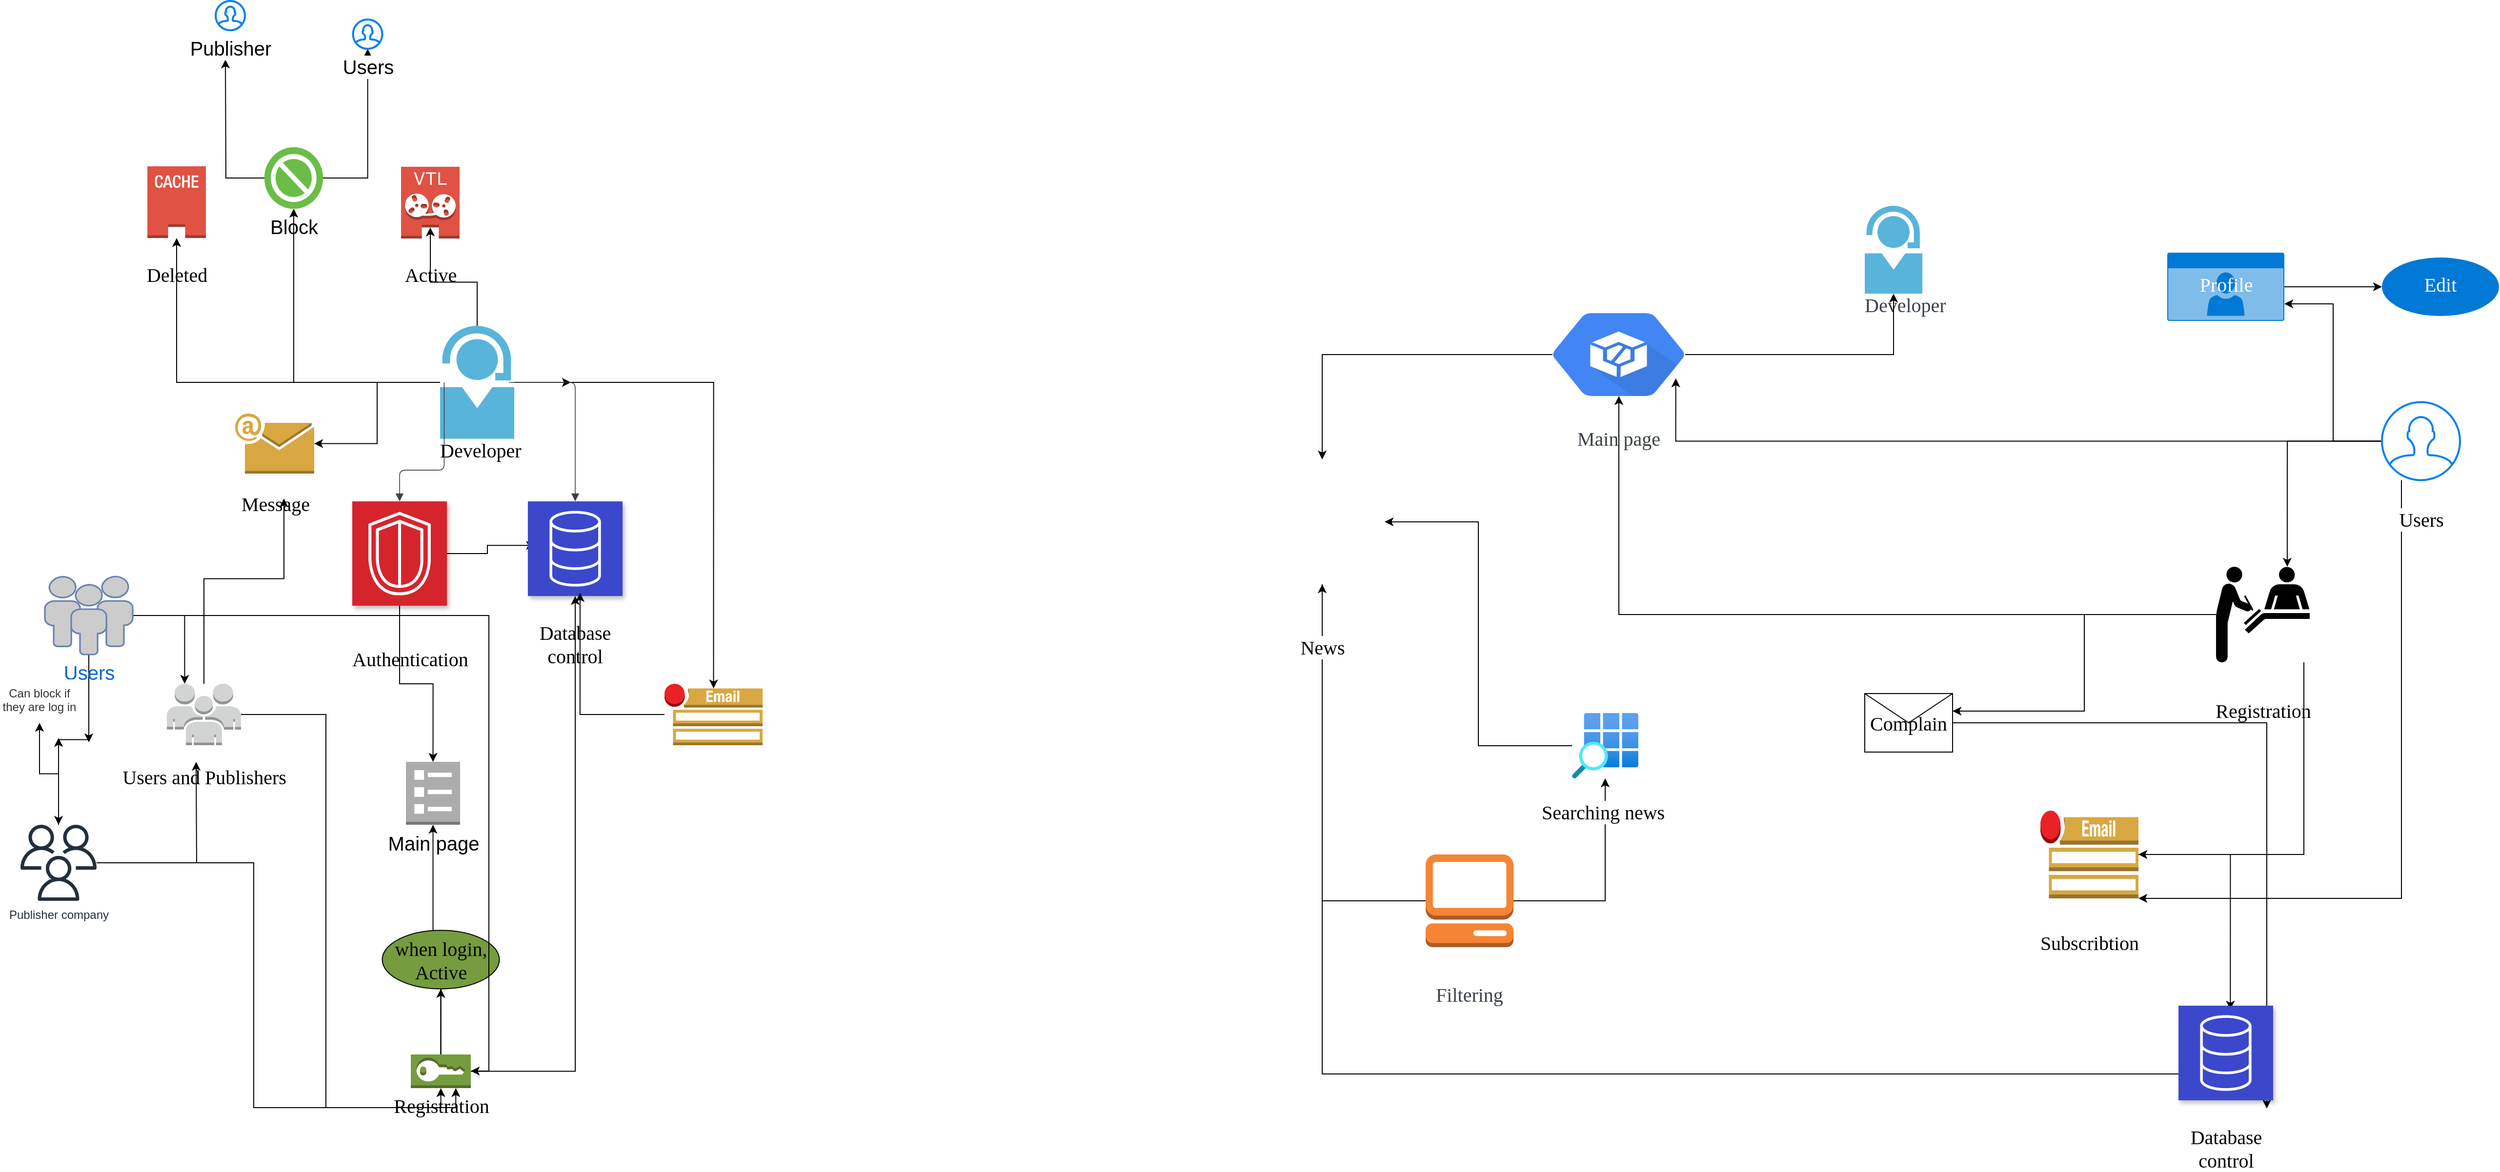 <mxfile version="20.1.1" type="github">
  <diagram id="xcGwt7KqN-pnkv3arTzr" name="Page-1">
    <mxGraphModel dx="3910" dy="2375" grid="1" gridSize="10" guides="1" tooltips="1" connect="1" arrows="1" fold="1" page="1" pageScale="1" pageWidth="850" pageHeight="1100" math="0" shadow="0">
      <root>
        <mxCell id="0" />
        <mxCell id="1" parent="0" />
        <mxCell id="QJUj09sbtwmFMDvBYPot-6" style="edgeStyle=orthogonalEdgeStyle;rounded=0;orthogonalLoop=1;jettySize=auto;html=1;entryX=0.5;entryY=0.075;entryDx=0;entryDy=0;entryPerimeter=0;fontFamily=Times New Roman;verticalAlign=middle;fontSize=20;" parent="1" source="YuPIQEYtRNLdqr7uBslR-204" target="QJUj09sbtwmFMDvBYPot-5" edge="1">
          <mxGeometry relative="1" as="geometry" />
        </mxCell>
        <mxCell id="QJUj09sbtwmFMDvBYPot-9" style="edgeStyle=orthogonalEdgeStyle;rounded=0;orthogonalLoop=1;jettySize=auto;html=1;fontFamily=Times New Roman;verticalAlign=middle;fontSize=20;" parent="1" source="YuPIQEYtRNLdqr7uBslR-204" target="QJUj09sbtwmFMDvBYPot-8" edge="1">
          <mxGeometry relative="1" as="geometry" />
        </mxCell>
        <mxCell id="QJUj09sbtwmFMDvBYPot-17" style="edgeStyle=orthogonalEdgeStyle;rounded=0;orthogonalLoop=1;jettySize=auto;html=1;fontFamily=Times New Roman;verticalAlign=middle;fontSize=20;" parent="1" source="YuPIQEYtRNLdqr7uBslR-204" target="QJUj09sbtwmFMDvBYPot-15" edge="1">
          <mxGeometry relative="1" as="geometry" />
        </mxCell>
        <mxCell id="QJUj09sbtwmFMDvBYPot-18" style="edgeStyle=orthogonalEdgeStyle;rounded=0;orthogonalLoop=1;jettySize=auto;html=1;entryX=0.5;entryY=0.845;entryDx=0;entryDy=0;entryPerimeter=0;fontFamily=Times New Roman;verticalAlign=middle;fontSize=20;" parent="1" source="YuPIQEYtRNLdqr7uBslR-204" target="QJUj09sbtwmFMDvBYPot-16" edge="1">
          <mxGeometry relative="1" as="geometry" />
        </mxCell>
        <mxCell id="IcCMyQnCkZVL4LBCxz7j-16" value="" style="edgeStyle=orthogonalEdgeStyle;rounded=0;orthogonalLoop=1;jettySize=auto;html=1;fontSize=20;" edge="1" parent="1" source="YuPIQEYtRNLdqr7uBslR-204">
          <mxGeometry relative="1" as="geometry">
            <mxPoint x="594.0" y="1431" as="targetPoint" />
          </mxGeometry>
        </mxCell>
        <mxCell id="IcCMyQnCkZVL4LBCxz7j-25" style="edgeStyle=orthogonalEdgeStyle;rounded=0;orthogonalLoop=1;jettySize=auto;html=1;entryX=0.5;entryY=1;entryDx=0;entryDy=0;entryPerimeter=0;fontSize=20;fontColor=#000000;" edge="1" parent="1" source="YuPIQEYtRNLdqr7uBslR-204" target="IcCMyQnCkZVL4LBCxz7j-24">
          <mxGeometry relative="1" as="geometry" />
        </mxCell>
        <UserObject label="Developer&lt;br style=&quot;font-size: 20px;&quot;&gt;" lucidchartObjectId="T5Yi.VmzLWhx" id="YuPIQEYtRNLdqr7uBslR-204">
          <mxCell style="overflow=block;blockSpacing=1;whiteSpace=wrap;aspect=fixed;html=1;points=[];align=center;verticalAlign=middle;image;image=img/lib/mscae/Support.svg;fontSize=20;spacing=0;strokeColor=#3a414a;strokeOpacity=100;rounded=1;absoluteArcSize=1;arcSize=9;fillColor=#59B4D9;strokeWidth=0.8;fontFamily=Times New Roman;" parent="1" vertex="1">
            <mxGeometry x="460" y="1373" width="76" height="115.93" as="geometry" />
          </mxCell>
        </UserObject>
        <UserObject label="Developer" lucidchartObjectId="k6YihqqPkx-E" id="YuPIQEYtRNLdqr7uBslR-205">
          <mxCell style="overflow=block;blockSpacing=1;whiteSpace=wrap;aspect=fixed;html=1;points=[];align=center;verticalAlign=middle;image;image=img/lib/mscae/Support.svg;fontSize=20;fontColor=#3a414a;spacing=0;strokeColor=#3a414a;strokeOpacity=100;rounded=1;absoluteArcSize=1;arcSize=9;fillColor=#59B4D9;strokeWidth=0.8;fontFamily=Times New Roman;" parent="1" vertex="1">
            <mxGeometry x="1920" y="1250" width="59" height="90" as="geometry" />
          </mxCell>
        </UserObject>
        <UserObject label="" lucidchartObjectId="W6Yit52WJz5J" id="YuPIQEYtRNLdqr7uBslR-206">
          <mxCell style="html=1;jettySize=18;whiteSpace=wrap;fontSize=20;strokeColor=#3a414a;strokeOpacity=100;strokeWidth=0.8;rounded=1;arcSize=12;edgeStyle=orthogonalEdgeStyle;startArrow=none;endArrow=block;endFill=1;exitY=0.5;exitPerimeter=0;entryY=0.5;entryPerimeter=0;fontFamily=Times New Roman;verticalAlign=middle;" parent="1" source="YuPIQEYtRNLdqr7uBslR-204" target="YuPIQEYtRNLdqr7uBslR-204" edge="1">
            <mxGeometry width="100" height="100" relative="1" as="geometry">
              <Array as="points">
                <mxPoint x="460" y="1438" generated="1" />
                <mxPoint x="460" y="1438" generated="1" />
              </Array>
            </mxGeometry>
          </mxCell>
        </UserObject>
        <mxCell id="IcCMyQnCkZVL4LBCxz7j-1" style="edgeStyle=orthogonalEdgeStyle;rounded=0;orthogonalLoop=1;jettySize=auto;html=1;entryX=0.075;entryY=0.465;entryDx=0;entryDy=0;entryPerimeter=0;" edge="1" parent="1" source="YuPIQEYtRNLdqr7uBslR-208" target="YuPIQEYtRNLdqr7uBslR-209">
          <mxGeometry relative="1" as="geometry" />
        </mxCell>
        <mxCell id="IcCMyQnCkZVL4LBCxz7j-6" style="edgeStyle=orthogonalEdgeStyle;rounded=0;orthogonalLoop=1;jettySize=auto;html=1;entryX=0.5;entryY=0;entryDx=0;entryDy=0;entryPerimeter=0;fontSize=20;" edge="1" parent="1" source="YuPIQEYtRNLdqr7uBslR-208" target="IcCMyQnCkZVL4LBCxz7j-4">
          <mxGeometry relative="1" as="geometry" />
        </mxCell>
        <UserObject label="Authentication&lt;br style=&quot;font-size: 20px;&quot;&gt;" lucidchartObjectId="I9Yii-yrfU1V" id="YuPIQEYtRNLdqr7uBslR-208">
          <mxCell style="html=1;overflow=block;blockSpacing=1;whiteSpace=wrap;shape=mxgraph.aws4.resourceIcon;resIcon=mxgraph.aws4.security_identity_and_compliance;labelPosition=center;verticalLabelPosition=bottom;align=center;verticalAlign=middle;pointerEvents=1;fontSize=20;spacing=0;strokeColor=#ffffff;rounded=1;absoluteArcSize=1;arcSize=9;shadow=1;fillColor=#d6242d;strokeWidth=0.8;fontFamily=Times New Roman;" parent="1" vertex="1">
            <mxGeometry x="370" y="1553" width="97" height="107" as="geometry" />
          </mxCell>
        </UserObject>
        <UserObject label="Database control&lt;br style=&quot;font-size: 20px;&quot;&gt;" lucidchartObjectId="99YirCJPHeiX" id="YuPIQEYtRNLdqr7uBslR-209">
          <mxCell style="html=1;overflow=block;blockSpacing=1;whiteSpace=wrap;shape=mxgraph.aws4.resourceIcon;resIcon=mxgraph.aws4.database;labelPosition=center;verticalLabelPosition=bottom;align=center;verticalAlign=middle;pointerEvents=1;fontSize=20;spacing=0;strokeColor=#ffffff;rounded=1;absoluteArcSize=1;arcSize=9;shadow=1;fillColor=#3b48cc;strokeWidth=0.8;fontFamily=Times New Roman;" parent="1" vertex="1">
            <mxGeometry x="550" y="1553" width="97" height="97" as="geometry" />
          </mxCell>
        </UserObject>
        <UserObject label="" lucidchartObjectId="h-YidDqTquFX" id="YuPIQEYtRNLdqr7uBslR-210">
          <mxCell style="html=1;jettySize=18;whiteSpace=wrap;fontSize=20;strokeColor=#3a414a;strokeOpacity=100;strokeWidth=0.8;rounded=1;arcSize=12;edgeStyle=orthogonalEdgeStyle;startArrow=none;endArrow=block;endFill=1;exitX=0.055;exitY=0.5;exitPerimeter=0;entryX=0.5;entryY=0;entryPerimeter=0;fontFamily=Times New Roman;verticalAlign=middle;" parent="1" source="YuPIQEYtRNLdqr7uBslR-204" target="YuPIQEYtRNLdqr7uBslR-208" edge="1">
            <mxGeometry width="100" height="100" relative="1" as="geometry">
              <Array as="points" />
            </mxGeometry>
          </mxCell>
        </UserObject>
        <UserObject label="" lucidchartObjectId="k-YifS0LX.PO" id="YuPIQEYtRNLdqr7uBslR-211">
          <mxCell style="html=1;jettySize=18;whiteSpace=wrap;fontSize=20;strokeColor=#3a414a;strokeOpacity=100;strokeWidth=0.8;rounded=1;arcSize=12;edgeStyle=orthogonalEdgeStyle;startArrow=none;endArrow=block;endFill=1;exitX=0.929;exitY=0.5;exitPerimeter=0;entryX=0.5;entryY=0;entryPerimeter=0;fontFamily=Times New Roman;verticalAlign=middle;" parent="1" source="YuPIQEYtRNLdqr7uBslR-204" target="YuPIQEYtRNLdqr7uBslR-209" edge="1">
            <mxGeometry width="100" height="100" relative="1" as="geometry">
              <Array as="points" />
            </mxGeometry>
          </mxCell>
        </UserObject>
        <mxCell id="QJUj09sbtwmFMDvBYPot-44" style="edgeStyle=orthogonalEdgeStyle;rounded=0;orthogonalLoop=1;jettySize=auto;html=1;fontFamily=Times New Roman;verticalAlign=middle;fontSize=20;" parent="1" source="YuPIQEYtRNLdqr7uBslR-212" target="YuPIQEYtRNLdqr7uBslR-205" edge="1">
          <mxGeometry relative="1" as="geometry" />
        </mxCell>
        <mxCell id="IcCMyQnCkZVL4LBCxz7j-10" style="edgeStyle=orthogonalEdgeStyle;rounded=0;orthogonalLoop=1;jettySize=auto;html=1;fontSize=20;" edge="1" parent="1" source="YuPIQEYtRNLdqr7uBslR-212" target="QJUj09sbtwmFMDvBYPot-24">
          <mxGeometry relative="1" as="geometry" />
        </mxCell>
        <UserObject label="Main page" lucidchartObjectId="9-YiL2jvR9W." id="YuPIQEYtRNLdqr7uBslR-212">
          <mxCell style="overflow=block;blockSpacing=1;whiteSpace=wrap;html=1;verticalLabelPosition=bottom;verticalAlign=middle;shape=mxgraph.gcp2.container_builder;fontSize=20;fontColor=#3a414a;spacing=0;strokeColor=#3a414a;strokeOpacity=100;fillOpacity=100;fillColor=#4285f4;strokeWidth=0.8;fontFamily=Times New Roman;" parent="1" vertex="1">
            <mxGeometry x="1600" y="1360" width="136" height="85" as="geometry" />
          </mxCell>
        </UserObject>
        <mxCell id="QJUj09sbtwmFMDvBYPot-28" style="edgeStyle=orthogonalEdgeStyle;rounded=0;orthogonalLoop=1;jettySize=auto;html=1;fontFamily=Times New Roman;verticalAlign=middle;fontSize=20;" parent="1" source="YuPIQEYtRNLdqr7uBslR-213" target="QJUj09sbtwmFMDvBYPot-22" edge="1">
          <mxGeometry relative="1" as="geometry" />
        </mxCell>
        <mxCell id="IcCMyQnCkZVL4LBCxz7j-11" style="edgeStyle=orthogonalEdgeStyle;rounded=0;orthogonalLoop=1;jettySize=auto;html=1;entryX=0.5;entryY=1;entryDx=0;entryDy=0;fontSize=20;" edge="1" parent="1" source="YuPIQEYtRNLdqr7uBslR-213" target="QJUj09sbtwmFMDvBYPot-24">
          <mxGeometry relative="1" as="geometry" />
        </mxCell>
        <UserObject label="Filtering" lucidchartObjectId="8_Yi_r1ALaDi" id="YuPIQEYtRNLdqr7uBslR-213">
          <mxCell style="html=1;overflow=block;blockSpacing=1;whiteSpace=wrap;shape=mxgraph.aws3.management_console;labelPosition=center;verticalLabelPosition=bottom;align=center;verticalAlign=middle;pointerEvents=1;fontSize=20;fontColor=#3a414a;spacing=3.8;strokeColor=#3a414a;strokeOpacity=100;rounded=1;absoluteArcSize=1;arcSize=9;fillColor=#f58535;strokeWidth=0.8;fontFamily=Times New Roman;" parent="1" vertex="1">
            <mxGeometry x="1470" y="1915" width="90" height="95" as="geometry" />
          </mxCell>
        </UserObject>
        <mxCell id="QJUj09sbtwmFMDvBYPot-10" style="edgeStyle=orthogonalEdgeStyle;rounded=0;orthogonalLoop=1;jettySize=auto;html=1;entryX=0.617;entryY=1.415;entryDx=0;entryDy=0;entryPerimeter=0;fontFamily=Times New Roman;verticalAlign=middle;fontSize=20;" parent="1" source="QJUj09sbtwmFMDvBYPot-3" target="QJUj09sbtwmFMDvBYPot-8" edge="1">
          <mxGeometry relative="1" as="geometry" />
        </mxCell>
        <mxCell id="QJUj09sbtwmFMDvBYPot-12" style="edgeStyle=orthogonalEdgeStyle;rounded=0;orthogonalLoop=1;jettySize=auto;html=1;entryX=0.5;entryY=1;entryDx=0;entryDy=0;entryPerimeter=0;fontFamily=Times New Roman;verticalAlign=middle;fontSize=20;" parent="1" source="QJUj09sbtwmFMDvBYPot-3" target="QJUj09sbtwmFMDvBYPot-11" edge="1">
          <mxGeometry relative="1" as="geometry" />
        </mxCell>
        <mxCell id="QJUj09sbtwmFMDvBYPot-3" value="Users and Publishers&lt;br style=&quot;font-size: 20px;&quot;&gt;" style="outlineConnect=0;dashed=0;verticalLabelPosition=bottom;verticalAlign=middle;align=center;html=1;shape=mxgraph.aws3.users;fillColor=#D2D3D3;gradientColor=none;fontFamily=Times New Roman;fontSize=20;" parent="1" vertex="1">
          <mxGeometry x="180" y="1740" width="76" height="63" as="geometry" />
        </mxCell>
        <mxCell id="QJUj09sbtwmFMDvBYPot-20" style="edgeStyle=orthogonalEdgeStyle;rounded=0;orthogonalLoop=1;jettySize=auto;html=1;entryX=0.551;entryY=0.968;entryDx=0;entryDy=0;entryPerimeter=0;fontFamily=Times New Roman;verticalAlign=middle;fontSize=20;" parent="1" source="QJUj09sbtwmFMDvBYPot-5" target="YuPIQEYtRNLdqr7uBslR-209" edge="1">
          <mxGeometry relative="1" as="geometry" />
        </mxCell>
        <mxCell id="QJUj09sbtwmFMDvBYPot-5" value="" style="outlineConnect=0;dashed=0;verticalLabelPosition=bottom;verticalAlign=middle;align=center;html=1;shape=mxgraph.aws3.email_notification;fillColor=#D9A741;gradientColor=none;fontFamily=Times New Roman;fontSize=20;" parent="1" vertex="1">
          <mxGeometry x="690" y="1740" width="100.5" height="63" as="geometry" />
        </mxCell>
        <mxCell id="QJUj09sbtwmFMDvBYPot-8" value="Message" style="outlineConnect=0;dashed=0;verticalLabelPosition=bottom;verticalAlign=middle;align=center;html=1;shape=mxgraph.aws3.email;fillColor=#D9A741;gradientColor=none;fontFamily=Times New Roman;fontSize=20;" parent="1" vertex="1">
          <mxGeometry x="250" y="1463" width="81" height="61.5" as="geometry" />
        </mxCell>
        <mxCell id="QJUj09sbtwmFMDvBYPot-19" style="edgeStyle=orthogonalEdgeStyle;rounded=0;orthogonalLoop=1;jettySize=auto;html=1;fontFamily=Times New Roman;verticalAlign=middle;fontSize=20;" parent="1" source="QJUj09sbtwmFMDvBYPot-11" target="YuPIQEYtRNLdqr7uBslR-209" edge="1">
          <mxGeometry relative="1" as="geometry" />
        </mxCell>
        <mxCell id="IcCMyQnCkZVL4LBCxz7j-5" style="edgeStyle=orthogonalEdgeStyle;rounded=0;orthogonalLoop=1;jettySize=auto;html=1;exitX=0.5;exitY=0;exitDx=0;exitDy=0;exitPerimeter=0;fontSize=20;" edge="1" parent="1" source="QJUj09sbtwmFMDvBYPot-11" target="IcCMyQnCkZVL4LBCxz7j-4">
          <mxGeometry relative="1" as="geometry" />
        </mxCell>
        <mxCell id="IcCMyQnCkZVL4LBCxz7j-19" value="" style="edgeStyle=orthogonalEdgeStyle;rounded=0;orthogonalLoop=1;jettySize=auto;html=1;fontSize=20;fontColor=#FFFFFF;" edge="1" parent="1" source="QJUj09sbtwmFMDvBYPot-11" target="IcCMyQnCkZVL4LBCxz7j-18">
          <mxGeometry relative="1" as="geometry" />
        </mxCell>
        <mxCell id="QJUj09sbtwmFMDvBYPot-11" value="Registration&lt;br style=&quot;font-size: 20px;&quot;&gt;" style="outlineConnect=0;dashed=0;verticalLabelPosition=bottom;verticalAlign=middle;align=center;html=1;shape=mxgraph.aws3.sts;fillColor=#759C3E;gradientColor=none;fontFamily=Times New Roman;fontSize=20;" parent="1" vertex="1">
          <mxGeometry x="430" y="2120" width="61.5" height="34.5" as="geometry" />
        </mxCell>
        <mxCell id="QJUj09sbtwmFMDvBYPot-15" value="Deleted" style="outlineConnect=0;dashed=0;verticalLabelPosition=bottom;verticalAlign=middle;align=center;html=1;shape=mxgraph.aws3.cached_volume;fillColor=#E05243;gradientColor=none;fontFamily=Times New Roman;fontSize=20;" parent="1" vertex="1">
          <mxGeometry x="160" y="1209.5" width="60" height="73.5" as="geometry" />
        </mxCell>
        <mxCell id="QJUj09sbtwmFMDvBYPot-16" value="Active&lt;br style=&quot;font-size: 20px;&quot;&gt;" style="outlineConnect=0;dashed=0;verticalLabelPosition=bottom;verticalAlign=middle;align=center;html=1;shape=mxgraph.aws3.virtual_tape_library;fillColor=#E05243;gradientColor=none;fontFamily=Times New Roman;fontSize=20;" parent="1" vertex="1">
          <mxGeometry x="420" y="1210" width="60" height="73.5" as="geometry" />
        </mxCell>
        <mxCell id="IcCMyQnCkZVL4LBCxz7j-12" style="edgeStyle=orthogonalEdgeStyle;rounded=0;orthogonalLoop=1;jettySize=auto;html=1;entryX=1;entryY=0.5;entryDx=0;entryDy=0;fontSize=20;" edge="1" parent="1" source="QJUj09sbtwmFMDvBYPot-22" target="QJUj09sbtwmFMDvBYPot-24">
          <mxGeometry relative="1" as="geometry" />
        </mxCell>
        <mxCell id="QJUj09sbtwmFMDvBYPot-22" value="Searching news&amp;nbsp;&lt;br style=&quot;font-size: 20px;&quot;&gt;" style="aspect=fixed;html=1;points=[];align=center;image;fontSize=20;image=img/lib/azure2/general/Search_Grid.svg;fontFamily=Times New Roman;verticalAlign=middle;" parent="1" vertex="1">
          <mxGeometry x="1620" y="1770" width="68" height="67" as="geometry" />
        </mxCell>
        <mxCell id="IcCMyQnCkZVL4LBCxz7j-13" style="edgeStyle=orthogonalEdgeStyle;rounded=0;orthogonalLoop=1;jettySize=auto;html=1;entryX=0.844;entryY=0.399;entryDx=0;entryDy=0;entryPerimeter=0;fontSize=20;" edge="1" parent="1" source="QJUj09sbtwmFMDvBYPot-24" target="QJUj09sbtwmFMDvBYPot-48">
          <mxGeometry relative="1" as="geometry">
            <Array as="points">
              <mxPoint x="1364" y="2140" />
              <mxPoint x="2324" y="2140" />
            </Array>
          </mxGeometry>
        </mxCell>
        <mxCell id="QJUj09sbtwmFMDvBYPot-24" value="News" style="shape=image;html=1;verticalAlign=middle;verticalLabelPosition=bottom;labelBackgroundColor=#ffffff;imageAspect=0;aspect=fixed;image=https://cdn1.iconfinder.com/data/icons/ui-essential-17/32/UI_Essential_Outline_2_essential-app-ui-news-feed-128.png;fontFamily=Times New Roman;fontSize=20;" parent="1" vertex="1">
          <mxGeometry x="1300" y="1510" width="128" height="128" as="geometry" />
        </mxCell>
        <mxCell id="QJUj09sbtwmFMDvBYPot-33" style="edgeStyle=orthogonalEdgeStyle;rounded=0;orthogonalLoop=1;jettySize=auto;html=1;entryX=0.76;entryY=0;entryDx=0;entryDy=0;entryPerimeter=0;fontFamily=Times New Roman;verticalAlign=middle;fontSize=20;" parent="1" source="QJUj09sbtwmFMDvBYPot-29" target="QJUj09sbtwmFMDvBYPot-32" edge="1">
          <mxGeometry relative="1" as="geometry" />
        </mxCell>
        <mxCell id="QJUj09sbtwmFMDvBYPot-39" style="edgeStyle=orthogonalEdgeStyle;rounded=0;orthogonalLoop=1;jettySize=auto;html=1;fontFamily=Times New Roman;verticalAlign=middle;fontSize=20;" parent="1" source="QJUj09sbtwmFMDvBYPot-29" target="QJUj09sbtwmFMDvBYPot-37" edge="1">
          <mxGeometry relative="1" as="geometry">
            <Array as="points">
              <mxPoint x="2470" y="1960" />
            </Array>
          </mxGeometry>
        </mxCell>
        <mxCell id="QJUj09sbtwmFMDvBYPot-47" style="edgeStyle=orthogonalEdgeStyle;rounded=0;orthogonalLoop=1;jettySize=auto;html=1;entryX=0.929;entryY=0.787;entryDx=0;entryDy=0;entryPerimeter=0;fontFamily=Times New Roman;verticalAlign=middle;fontSize=20;" parent="1" source="QJUj09sbtwmFMDvBYPot-29" target="YuPIQEYtRNLdqr7uBslR-212" edge="1">
          <mxGeometry relative="1" as="geometry" />
        </mxCell>
        <mxCell id="QJUj09sbtwmFMDvBYPot-54" style="edgeStyle=orthogonalEdgeStyle;rounded=0;orthogonalLoop=1;jettySize=auto;html=1;entryX=1;entryY=0.75;entryDx=0;entryDy=0;entryPerimeter=0;fontFamily=Times New Roman;verticalAlign=middle;fontSize=20;" parent="1" source="QJUj09sbtwmFMDvBYPot-29" target="QJUj09sbtwmFMDvBYPot-53" edge="1">
          <mxGeometry relative="1" as="geometry" />
        </mxCell>
        <mxCell id="QJUj09sbtwmFMDvBYPot-29" value="Users&lt;br style=&quot;font-size: 20px;&quot;&gt;" style="html=1;verticalLabelPosition=bottom;align=center;labelBackgroundColor=#ffffff;verticalAlign=middle;strokeWidth=2;strokeColor=#0080F0;shadow=0;dashed=0;shape=mxgraph.ios7.icons.user;fontFamily=Times New Roman;fontSize=20;" parent="1" vertex="1">
          <mxGeometry x="2450" y="1451.25" width="80" height="80" as="geometry" />
        </mxCell>
        <mxCell id="QJUj09sbtwmFMDvBYPot-34" style="edgeStyle=orthogonalEdgeStyle;rounded=0;orthogonalLoop=1;jettySize=auto;html=1;fontFamily=Times New Roman;verticalAlign=middle;fontSize=20;" parent="1" source="QJUj09sbtwmFMDvBYPot-32" target="YuPIQEYtRNLdqr7uBslR-212" edge="1">
          <mxGeometry relative="1" as="geometry" />
        </mxCell>
        <mxCell id="QJUj09sbtwmFMDvBYPot-42" style="edgeStyle=orthogonalEdgeStyle;rounded=0;orthogonalLoop=1;jettySize=auto;html=1;entryX=1;entryY=0.5;entryDx=0;entryDy=0;entryPerimeter=0;fontFamily=Times New Roman;verticalAlign=middle;fontSize=20;" parent="1" source="QJUj09sbtwmFMDvBYPot-32" target="QJUj09sbtwmFMDvBYPot-37" edge="1">
          <mxGeometry relative="1" as="geometry">
            <Array as="points">
              <mxPoint x="2370" y="1915" />
            </Array>
          </mxGeometry>
        </mxCell>
        <mxCell id="QJUj09sbtwmFMDvBYPot-43" style="edgeStyle=orthogonalEdgeStyle;rounded=0;orthogonalLoop=1;jettySize=auto;html=1;entryX=1;entryY=0.3;entryDx=0;entryDy=0;fontFamily=Times New Roman;verticalAlign=middle;fontSize=20;" parent="1" source="QJUj09sbtwmFMDvBYPot-32" target="QJUj09sbtwmFMDvBYPot-38" edge="1">
          <mxGeometry relative="1" as="geometry" />
        </mxCell>
        <mxCell id="QJUj09sbtwmFMDvBYPot-32" value="Registration" style="shape=mxgraph.signs.healthcare.registration;html=1;pointerEvents=1;fillColor=#000000;strokeColor=none;verticalLabelPosition=bottom;verticalAlign=middle;align=center;fontFamily=Times New Roman;fontSize=20;" parent="1" vertex="1">
          <mxGeometry x="2280" y="1620" width="96" height="98" as="geometry" />
        </mxCell>
        <mxCell id="QJUj09sbtwmFMDvBYPot-50" style="edgeStyle=orthogonalEdgeStyle;rounded=0;orthogonalLoop=1;jettySize=auto;html=1;entryX=0.548;entryY=0.041;entryDx=0;entryDy=0;entryPerimeter=0;fontFamily=Times New Roman;verticalAlign=middle;fontSize=20;exitX=1;exitY=0.5;exitDx=0;exitDy=0;exitPerimeter=0;" parent="1" source="QJUj09sbtwmFMDvBYPot-37" target="QJUj09sbtwmFMDvBYPot-48" edge="1">
          <mxGeometry relative="1" as="geometry" />
        </mxCell>
        <mxCell id="QJUj09sbtwmFMDvBYPot-37" value="Subscribtion&lt;br style=&quot;font-size: 20px;&quot;&gt;" style="outlineConnect=0;dashed=0;verticalLabelPosition=bottom;verticalAlign=middle;align=center;html=1;shape=mxgraph.aws3.email_notification;fillColor=#D9A741;gradientColor=none;fontFamily=Times New Roman;fontSize=20;" parent="1" vertex="1">
          <mxGeometry x="2100" y="1870" width="100.5" height="90" as="geometry" />
        </mxCell>
        <mxCell id="QJUj09sbtwmFMDvBYPot-49" style="edgeStyle=orthogonalEdgeStyle;rounded=0;orthogonalLoop=1;jettySize=auto;html=1;entryX=0.933;entryY=1.086;entryDx=0;entryDy=0;entryPerimeter=0;fontFamily=Times New Roman;verticalAlign=middle;fontSize=20;" parent="1" source="QJUj09sbtwmFMDvBYPot-38" target="QJUj09sbtwmFMDvBYPot-48" edge="1">
          <mxGeometry relative="1" as="geometry" />
        </mxCell>
        <mxCell id="QJUj09sbtwmFMDvBYPot-38" value="Complain" style="shape=message;html=1;whiteSpace=wrap;html=1;outlineConnect=0;fontFamily=Times New Roman;verticalAlign=middle;fontSize=20;" parent="1" vertex="1">
          <mxGeometry x="1920" y="1750" width="90" height="60" as="geometry" />
        </mxCell>
        <UserObject label="Database control&lt;br style=&quot;font-size: 20px;&quot;&gt;" lucidchartObjectId="99YirCJPHeiX" id="QJUj09sbtwmFMDvBYPot-48">
          <mxCell style="html=1;overflow=block;blockSpacing=1;whiteSpace=wrap;shape=mxgraph.aws4.resourceIcon;resIcon=mxgraph.aws4.database;labelPosition=center;verticalLabelPosition=bottom;align=center;verticalAlign=middle;pointerEvents=1;fontSize=20;spacing=0;strokeColor=#ffffff;rounded=1;absoluteArcSize=1;arcSize=9;shadow=1;fillColor=#3b48cc;strokeWidth=0.8;fontFamily=Times New Roman;" parent="1" vertex="1">
            <mxGeometry x="2241.5" y="2070" width="97" height="97" as="geometry" />
          </mxCell>
        </UserObject>
        <mxCell id="QJUj09sbtwmFMDvBYPot-56" value="" style="edgeStyle=orthogonalEdgeStyle;rounded=0;orthogonalLoop=1;jettySize=auto;html=1;fontFamily=Times New Roman;verticalAlign=middle;fontSize=20;" parent="1" source="QJUj09sbtwmFMDvBYPot-53" target="QJUj09sbtwmFMDvBYPot-55" edge="1">
          <mxGeometry relative="1" as="geometry" />
        </mxCell>
        <mxCell id="QJUj09sbtwmFMDvBYPot-53" value="Profile" style="html=1;strokeColor=none;fillColor=#0079D6;labelPosition=center;verticalLabelPosition=middle;verticalAlign=middle;align=center;fontSize=20;outlineConnect=0;spacingTop=-6;fontColor=#FFFFFF;sketch=0;shape=mxgraph.sitemap.profile;fontFamily=Times New Roman;" parent="1" vertex="1">
          <mxGeometry x="2230" y="1298" width="120" height="70" as="geometry" />
        </mxCell>
        <mxCell id="QJUj09sbtwmFMDvBYPot-55" value="Edit" style="ellipse;whiteSpace=wrap;html=1;verticalAlign=middle;fillColor=#0079D6;strokeColor=none;fontColor=#FFFFFF;spacingTop=-6;sketch=0;shadow=0;fillStyle=auto;fontFamily=Times New Roman;fontSize=20;" parent="1" vertex="1">
          <mxGeometry x="2450" y="1303" width="120" height="60" as="geometry" />
        </mxCell>
        <mxCell id="IcCMyQnCkZVL4LBCxz7j-4" value="Main page" style="outlineConnect=0;dashed=0;verticalLabelPosition=bottom;verticalAlign=top;align=center;html=1;shape=mxgraph.aws3.requester;fillColor=#ACACAC;gradientColor=none;fontSize=20;" vertex="1" parent="1">
          <mxGeometry x="425" y="1820" width="55.5" height="64.5" as="geometry" />
        </mxCell>
        <mxCell id="IcCMyQnCkZVL4LBCxz7j-18" value="when login, Active" style="ellipse;whiteSpace=wrap;html=1;fontSize=20;fontFamily=Times New Roman;fillColor=#759C3E;dashed=0;gradientColor=none;" vertex="1" parent="1">
          <mxGeometry x="400.75" y="1992.75" width="120" height="60" as="geometry" />
        </mxCell>
        <mxCell id="IcCMyQnCkZVL4LBCxz7j-22" style="edgeStyle=orthogonalEdgeStyle;rounded=0;orthogonalLoop=1;jettySize=auto;html=1;entryX=0.24;entryY=0;entryDx=0;entryDy=0;entryPerimeter=0;fontSize=20;fontColor=#FFFFFF;" edge="1" parent="1" source="IcCMyQnCkZVL4LBCxz7j-20" target="QJUj09sbtwmFMDvBYPot-3">
          <mxGeometry relative="1" as="geometry" />
        </mxCell>
        <mxCell id="IcCMyQnCkZVL4LBCxz7j-27" style="edgeStyle=orthogonalEdgeStyle;rounded=0;orthogonalLoop=1;jettySize=auto;html=1;fontSize=20;fontColor=#000000;" edge="1" parent="1" source="IcCMyQnCkZVL4LBCxz7j-20" target="QJUj09sbtwmFMDvBYPot-11">
          <mxGeometry relative="1" as="geometry">
            <Array as="points">
              <mxPoint x="510" y="1670" />
              <mxPoint x="510" y="2137" />
            </Array>
          </mxGeometry>
        </mxCell>
        <mxCell id="IcCMyQnCkZVL4LBCxz7j-35" style="edgeStyle=orthogonalEdgeStyle;rounded=0;orthogonalLoop=1;jettySize=auto;html=1;fontSize=20;fontColor=#000000;" edge="1" parent="1" source="IcCMyQnCkZVL4LBCxz7j-20" target="IcCMyQnCkZVL4LBCxz7j-21">
          <mxGeometry relative="1" as="geometry" />
        </mxCell>
        <mxCell id="IcCMyQnCkZVL4LBCxz7j-37" value="" style="edgeStyle=orthogonalEdgeStyle;rounded=0;orthogonalLoop=1;jettySize=auto;html=1;fontSize=20;fontColor=#000000;" edge="1" parent="1" source="IcCMyQnCkZVL4LBCxz7j-20">
          <mxGeometry relative="1" as="geometry">
            <mxPoint x="100" y="1800" as="targetPoint" />
          </mxGeometry>
        </mxCell>
        <mxCell id="IcCMyQnCkZVL4LBCxz7j-20" value="Users&lt;br&gt;" style="fontColor=#0066CC;verticalAlign=top;verticalLabelPosition=bottom;labelPosition=center;align=center;html=1;outlineConnect=0;fillColor=#CCCCCC;strokeColor=#6881B3;gradientColor=none;gradientDirection=north;strokeWidth=2;shape=mxgraph.networks.users;labelBackgroundColor=none;fontSize=20;" vertex="1" parent="1">
          <mxGeometry x="55" y="1630" width="90" height="80" as="geometry" />
        </mxCell>
        <mxCell id="IcCMyQnCkZVL4LBCxz7j-23" style="edgeStyle=orthogonalEdgeStyle;rounded=0;orthogonalLoop=1;jettySize=auto;html=1;fontSize=20;fontColor=#FFFFFF;" edge="1" parent="1" source="IcCMyQnCkZVL4LBCxz7j-21">
          <mxGeometry relative="1" as="geometry">
            <mxPoint x="210" y="1820" as="targetPoint" />
          </mxGeometry>
        </mxCell>
        <mxCell id="IcCMyQnCkZVL4LBCxz7j-26" style="edgeStyle=orthogonalEdgeStyle;rounded=0;orthogonalLoop=1;jettySize=auto;html=1;entryX=0.75;entryY=1;entryDx=0;entryDy=0;entryPerimeter=0;fontSize=20;fontColor=#000000;" edge="1" parent="1" source="IcCMyQnCkZVL4LBCxz7j-21" target="QJUj09sbtwmFMDvBYPot-11">
          <mxGeometry relative="1" as="geometry" />
        </mxCell>
        <mxCell id="IcCMyQnCkZVL4LBCxz7j-39" value="" style="edgeStyle=orthogonalEdgeStyle;rounded=0;orthogonalLoop=1;jettySize=auto;html=1;fontSize=20;fontColor=#000000;" edge="1" parent="1" source="IcCMyQnCkZVL4LBCxz7j-21">
          <mxGeometry relative="1" as="geometry">
            <mxPoint x="69" y="1795.5" as="targetPoint" />
          </mxGeometry>
        </mxCell>
        <mxCell id="IcCMyQnCkZVL4LBCxz7j-41" value="" style="edgeStyle=orthogonalEdgeStyle;rounded=0;orthogonalLoop=1;jettySize=auto;html=1;fontSize=20;fontColor=#FFFFFF;" edge="1" parent="1" source="IcCMyQnCkZVL4LBCxz7j-21" target="IcCMyQnCkZVL4LBCxz7j-40">
          <mxGeometry relative="1" as="geometry" />
        </mxCell>
        <mxCell id="IcCMyQnCkZVL4LBCxz7j-21" value="Publisher company" style="sketch=0;outlineConnect=0;fontColor=#232F3E;gradientColor=none;fillColor=#232F3D;strokeColor=none;dashed=0;verticalLabelPosition=bottom;verticalAlign=top;align=center;html=1;fontSize=12;fontStyle=0;aspect=fixed;pointerEvents=1;shape=mxgraph.aws4.users;labelBackgroundColor=none;" vertex="1" parent="1">
          <mxGeometry x="30" y="1884.5" width="78" height="78" as="geometry" />
        </mxCell>
        <mxCell id="IcCMyQnCkZVL4LBCxz7j-33" style="edgeStyle=orthogonalEdgeStyle;rounded=0;orthogonalLoop=1;jettySize=auto;html=1;fontSize=20;fontColor=#000000;" edge="1" parent="1" source="IcCMyQnCkZVL4LBCxz7j-24" target="IcCMyQnCkZVL4LBCxz7j-29">
          <mxGeometry relative="1" as="geometry" />
        </mxCell>
        <mxCell id="IcCMyQnCkZVL4LBCxz7j-34" style="edgeStyle=orthogonalEdgeStyle;rounded=0;orthogonalLoop=1;jettySize=auto;html=1;fontSize=20;fontColor=#000000;" edge="1" parent="1" source="IcCMyQnCkZVL4LBCxz7j-24">
          <mxGeometry relative="1" as="geometry">
            <mxPoint x="240" y="1100" as="targetPoint" />
          </mxGeometry>
        </mxCell>
        <mxCell id="IcCMyQnCkZVL4LBCxz7j-24" value="&lt;font color=&quot;#000000&quot;&gt;Block&lt;/font&gt;" style="fillColor=#6ABD46;verticalLabelPosition=bottom;sketch=0;html=1;strokeColor=#ffffff;verticalAlign=top;align=center;points=[[0.145,0.145,0],[0.5,0,0],[0.855,0.145,0],[1,0.5,0],[0.855,0.855,0],[0.5,1,0],[0.145,0.855,0],[0,0.5,0]];pointerEvents=1;shape=mxgraph.cisco_safe.compositeIcon;bgIcon=ellipse;resIcon=mxgraph.cisco_safe.capability.block;labelBackgroundColor=none;fontSize=20;fontColor=#FFFFFF;" vertex="1" parent="1">
          <mxGeometry x="280" y="1190" width="60" height="63" as="geometry" />
        </mxCell>
        <mxCell id="IcCMyQnCkZVL4LBCxz7j-29" value="Users" style="html=1;verticalLabelPosition=bottom;align=center;labelBackgroundColor=#ffffff;verticalAlign=top;strokeWidth=2;strokeColor=#0080F0;shadow=0;dashed=0;shape=mxgraph.ios7.icons.user;fontSize=20;fontColor=#000000;" vertex="1" parent="1">
          <mxGeometry x="370.75" y="1059" width="30" height="30" as="geometry" />
        </mxCell>
        <mxCell id="IcCMyQnCkZVL4LBCxz7j-32" value="Publisher" style="html=1;verticalLabelPosition=bottom;align=center;labelBackgroundColor=#ffffff;verticalAlign=top;strokeWidth=2;strokeColor=#0080F0;shadow=0;dashed=0;shape=mxgraph.ios7.icons.user;fontSize=20;fontColor=#000000;" vertex="1" parent="1">
          <mxGeometry x="230" y="1040" width="30" height="30" as="geometry" />
        </mxCell>
        <mxCell id="IcCMyQnCkZVL4LBCxz7j-40" value="Can block if they are log in" style="whiteSpace=wrap;html=1;verticalAlign=top;fillColor=#FFFFFF;strokeColor=none;fontColor=#333333;sketch=0;gradientColor=none;dashed=0;fontStyle=0;labelBackgroundColor=none;" vertex="1" parent="1">
          <mxGeometry x="9" y="1735.5" width="81" height="44.5" as="geometry" />
        </mxCell>
      </root>
    </mxGraphModel>
  </diagram>
</mxfile>
